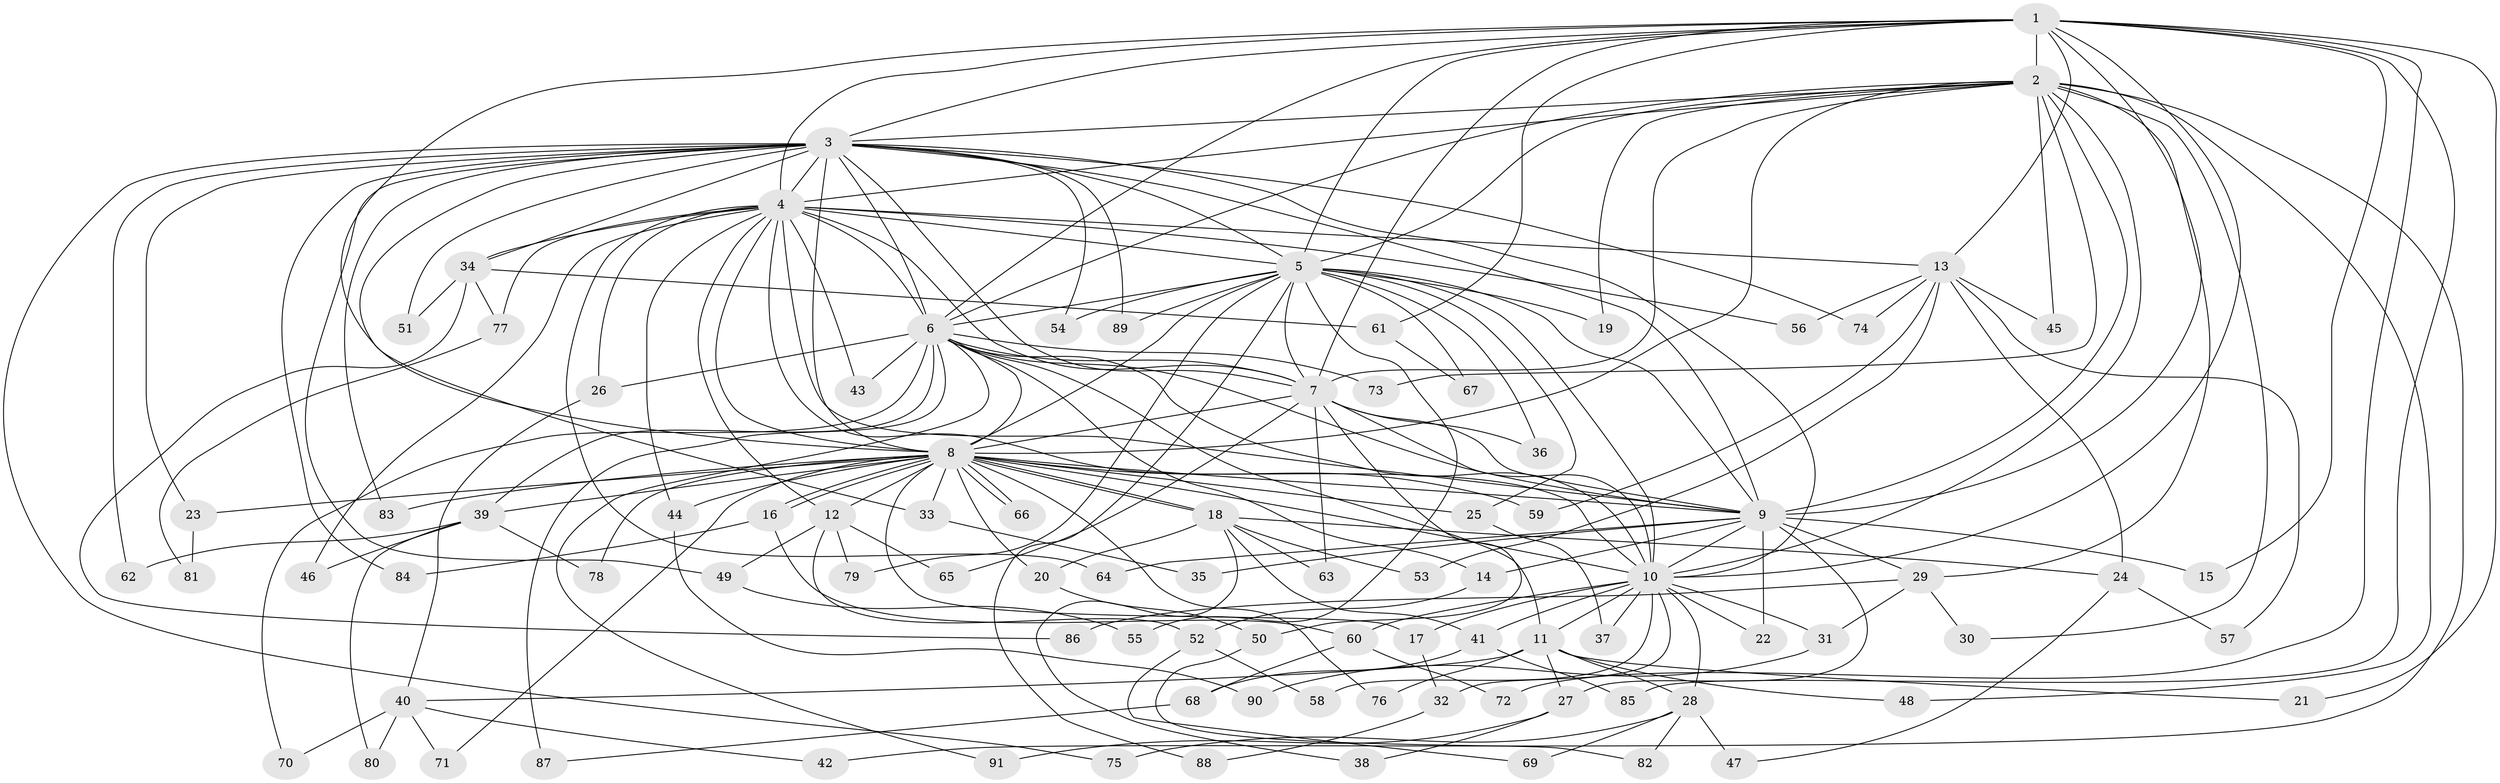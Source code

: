 // coarse degree distribution, {11: 0.10344827586206896, 15: 0.06896551724137931, 12: 0.06896551724137931, 7: 0.13793103448275862, 9: 0.06896551724137931, 5: 0.13793103448275862, 3: 0.10344827586206896, 2: 0.13793103448275862, 4: 0.13793103448275862, 6: 0.034482758620689655}
// Generated by graph-tools (version 1.1) at 2025/49/03/04/25 22:49:34]
// undirected, 91 vertices, 207 edges
graph export_dot {
  node [color=gray90,style=filled];
  1;
  2;
  3;
  4;
  5;
  6;
  7;
  8;
  9;
  10;
  11;
  12;
  13;
  14;
  15;
  16;
  17;
  18;
  19;
  20;
  21;
  22;
  23;
  24;
  25;
  26;
  27;
  28;
  29;
  30;
  31;
  32;
  33;
  34;
  35;
  36;
  37;
  38;
  39;
  40;
  41;
  42;
  43;
  44;
  45;
  46;
  47;
  48;
  49;
  50;
  51;
  52;
  53;
  54;
  55;
  56;
  57;
  58;
  59;
  60;
  61;
  62;
  63;
  64;
  65;
  66;
  67;
  68;
  69;
  70;
  71;
  72;
  73;
  74;
  75;
  76;
  77;
  78;
  79;
  80;
  81;
  82;
  83;
  84;
  85;
  86;
  87;
  88;
  89;
  90;
  91;
  1 -- 2;
  1 -- 3;
  1 -- 4;
  1 -- 5;
  1 -- 6;
  1 -- 7;
  1 -- 8;
  1 -- 9;
  1 -- 10;
  1 -- 13;
  1 -- 15;
  1 -- 21;
  1 -- 61;
  1 -- 72;
  1 -- 85;
  2 -- 3;
  2 -- 4;
  2 -- 5;
  2 -- 6;
  2 -- 7;
  2 -- 8;
  2 -- 9;
  2 -- 10;
  2 -- 19;
  2 -- 29;
  2 -- 30;
  2 -- 42;
  2 -- 45;
  2 -- 48;
  2 -- 73;
  3 -- 4;
  3 -- 5;
  3 -- 6;
  3 -- 7;
  3 -- 8;
  3 -- 9;
  3 -- 10;
  3 -- 23;
  3 -- 33;
  3 -- 34;
  3 -- 49;
  3 -- 51;
  3 -- 54;
  3 -- 62;
  3 -- 74;
  3 -- 75;
  3 -- 83;
  3 -- 84;
  3 -- 89;
  4 -- 5;
  4 -- 6;
  4 -- 7;
  4 -- 8;
  4 -- 9;
  4 -- 10;
  4 -- 12;
  4 -- 13;
  4 -- 26;
  4 -- 34;
  4 -- 43;
  4 -- 44;
  4 -- 46;
  4 -- 56;
  4 -- 64;
  4 -- 77;
  5 -- 6;
  5 -- 7;
  5 -- 8;
  5 -- 9;
  5 -- 10;
  5 -- 19;
  5 -- 25;
  5 -- 36;
  5 -- 54;
  5 -- 55;
  5 -- 67;
  5 -- 79;
  5 -- 88;
  5 -- 89;
  6 -- 7;
  6 -- 8;
  6 -- 9;
  6 -- 10;
  6 -- 11;
  6 -- 14;
  6 -- 26;
  6 -- 39;
  6 -- 43;
  6 -- 70;
  6 -- 73;
  6 -- 87;
  6 -- 91;
  7 -- 8;
  7 -- 9;
  7 -- 10;
  7 -- 36;
  7 -- 50;
  7 -- 63;
  7 -- 65;
  8 -- 9;
  8 -- 10;
  8 -- 12;
  8 -- 16;
  8 -- 16;
  8 -- 17;
  8 -- 18;
  8 -- 18;
  8 -- 20;
  8 -- 23;
  8 -- 25;
  8 -- 33;
  8 -- 39;
  8 -- 44;
  8 -- 59;
  8 -- 66;
  8 -- 66;
  8 -- 71;
  8 -- 76;
  8 -- 78;
  8 -- 83;
  9 -- 10;
  9 -- 14;
  9 -- 15;
  9 -- 22;
  9 -- 27;
  9 -- 29;
  9 -- 35;
  9 -- 64;
  10 -- 11;
  10 -- 17;
  10 -- 22;
  10 -- 28;
  10 -- 31;
  10 -- 32;
  10 -- 37;
  10 -- 41;
  10 -- 58;
  10 -- 60;
  11 -- 21;
  11 -- 27;
  11 -- 28;
  11 -- 40;
  11 -- 48;
  11 -- 76;
  12 -- 49;
  12 -- 52;
  12 -- 65;
  12 -- 79;
  13 -- 24;
  13 -- 45;
  13 -- 53;
  13 -- 56;
  13 -- 57;
  13 -- 59;
  13 -- 74;
  14 -- 52;
  16 -- 60;
  16 -- 84;
  17 -- 32;
  18 -- 20;
  18 -- 24;
  18 -- 38;
  18 -- 41;
  18 -- 53;
  18 -- 63;
  20 -- 50;
  23 -- 81;
  24 -- 47;
  24 -- 57;
  25 -- 37;
  26 -- 40;
  27 -- 38;
  27 -- 91;
  28 -- 47;
  28 -- 69;
  28 -- 75;
  28 -- 82;
  29 -- 30;
  29 -- 31;
  29 -- 86;
  31 -- 90;
  32 -- 88;
  33 -- 35;
  34 -- 51;
  34 -- 61;
  34 -- 77;
  34 -- 86;
  39 -- 46;
  39 -- 62;
  39 -- 78;
  39 -- 80;
  40 -- 42;
  40 -- 70;
  40 -- 71;
  40 -- 80;
  41 -- 68;
  41 -- 85;
  44 -- 90;
  49 -- 55;
  50 -- 82;
  52 -- 58;
  52 -- 69;
  60 -- 68;
  60 -- 72;
  61 -- 67;
  68 -- 87;
  77 -- 81;
}
